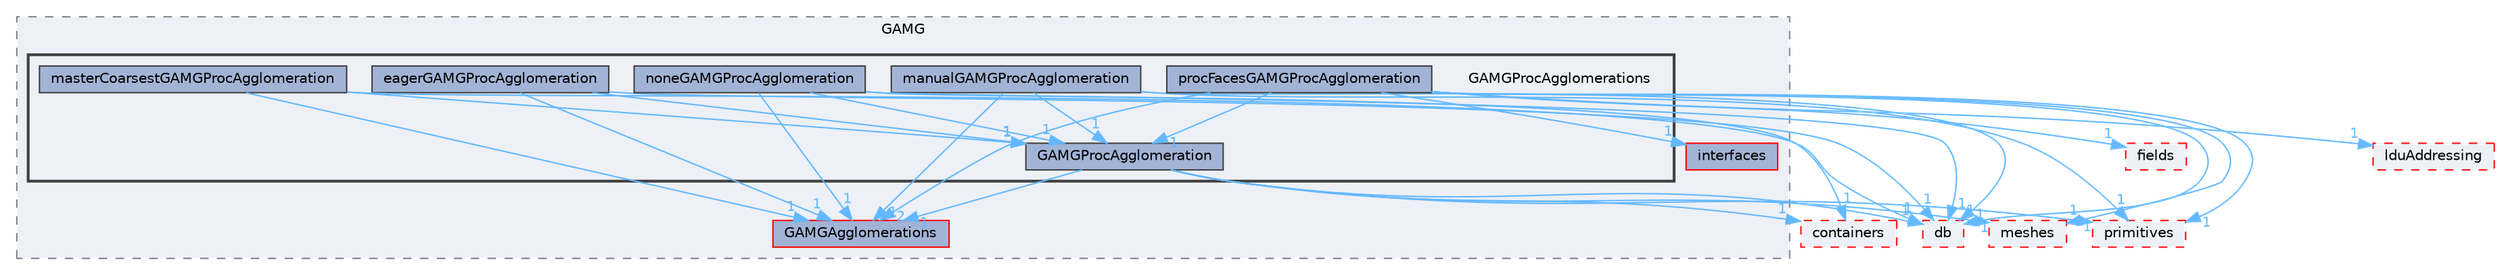 digraph "src/OpenFOAM/matrices/lduMatrix/solvers/GAMG/GAMGProcAgglomerations"
{
 // LATEX_PDF_SIZE
  bgcolor="transparent";
  edge [fontname=Helvetica,fontsize=10,labelfontname=Helvetica,labelfontsize=10];
  node [fontname=Helvetica,fontsize=10,shape=box,height=0.2,width=0.4];
  compound=true
  subgraph clusterdir_fd9be80e4ce10132ec26d36b30f21b7d {
    graph [ bgcolor="#edf0f7", pencolor="grey50", label="GAMG", fontname=Helvetica,fontsize=10 style="filled,dashed", URL="dir_fd9be80e4ce10132ec26d36b30f21b7d.html",tooltip=""]
  dir_a924fc5b9b02d4bfaf9b6fb6bcc671ab [label="GAMGAgglomerations", fillcolor="#a2b4d6", color="red", style="filled", URL="dir_a924fc5b9b02d4bfaf9b6fb6bcc671ab.html",tooltip=""];
  dir_354e0e3f4a321ccc8878de612aa38840 [label="interfaces", fillcolor="#a2b4d6", color="red", style="filled", URL="dir_354e0e3f4a321ccc8878de612aa38840.html",tooltip=""];
  subgraph clusterdir_e29b5ea92f1450a27f449a4b2bdeb476 {
    graph [ bgcolor="#edf0f7", pencolor="grey25", label="", fontname=Helvetica,fontsize=10 style="filled,bold", URL="dir_e29b5ea92f1450a27f449a4b2bdeb476.html",tooltip=""]
    dir_e29b5ea92f1450a27f449a4b2bdeb476 [shape=plaintext, label="GAMGProcAgglomerations"];
  dir_80e694b313299ad86ccb2f8452babd30 [label="eagerGAMGProcAgglomeration", fillcolor="#a2b4d6", color="grey25", style="filled", URL="dir_80e694b313299ad86ccb2f8452babd30.html",tooltip=""];
  dir_2b2cbd6f594ace38cc4e761ea843eebc [label="GAMGProcAgglomeration", fillcolor="#a2b4d6", color="grey25", style="filled", URL="dir_2b2cbd6f594ace38cc4e761ea843eebc.html",tooltip=""];
  dir_6c69053bb960fca8507553d6181abc67 [label="manualGAMGProcAgglomeration", fillcolor="#a2b4d6", color="grey25", style="filled", URL="dir_6c69053bb960fca8507553d6181abc67.html",tooltip=""];
  dir_d6f248b4c1a0ad671a6dcc60ee933c09 [label="masterCoarsestGAMGProcAgglomeration", fillcolor="#a2b4d6", color="grey25", style="filled", URL="dir_d6f248b4c1a0ad671a6dcc60ee933c09.html",tooltip=""];
  dir_3cc7eb5b4928a133f7d8cddf7473fb5e [label="noneGAMGProcAgglomeration", fillcolor="#a2b4d6", color="grey25", style="filled", URL="dir_3cc7eb5b4928a133f7d8cddf7473fb5e.html",tooltip=""];
  dir_4b0f685575ed0f5d8c2316ddb126b25b [label="procFacesGAMGProcAgglomeration", fillcolor="#a2b4d6", color="grey25", style="filled", URL="dir_4b0f685575ed0f5d8c2316ddb126b25b.html",tooltip=""];
  }
  }
  dir_19d0872053bde092be81d7fe3f56cbf7 [label="containers", fillcolor="#edf0f7", color="red", style="filled,dashed", URL="dir_19d0872053bde092be81d7fe3f56cbf7.html",tooltip=""];
  dir_3e50f45338116b169052b428016851aa [label="primitives", fillcolor="#edf0f7", color="red", style="filled,dashed", URL="dir_3e50f45338116b169052b428016851aa.html",tooltip=""];
  dir_63c634f7a7cfd679ac26c67fb30fc32f [label="db", fillcolor="#edf0f7", color="red", style="filled,dashed", URL="dir_63c634f7a7cfd679ac26c67fb30fc32f.html",tooltip=""];
  dir_aa2423979fb45fc41c393a5db370ab21 [label="meshes", fillcolor="#edf0f7", color="red", style="filled,dashed", URL="dir_aa2423979fb45fc41c393a5db370ab21.html",tooltip=""];
  dir_12547202c65033a69d4e18947f2fbe2a [label="lduAddressing", fillcolor="#edf0f7", color="red", style="filled,dashed", URL="dir_12547202c65033a69d4e18947f2fbe2a.html",tooltip=""];
  dir_962442b8f989d5529fab5e0f0e4ffb74 [label="fields", fillcolor="#edf0f7", color="red", style="filled,dashed", URL="dir_962442b8f989d5529fab5e0f0e4ffb74.html",tooltip=""];
  dir_80e694b313299ad86ccb2f8452babd30->dir_2b2cbd6f594ace38cc4e761ea843eebc [headlabel="1", labeldistance=1.5 headhref="dir_001095_001583.html" href="dir_001095_001583.html" color="steelblue1" fontcolor="steelblue1"];
  dir_80e694b313299ad86ccb2f8452babd30->dir_63c634f7a7cfd679ac26c67fb30fc32f [headlabel="1", labeldistance=1.5 headhref="dir_001095_000817.html" href="dir_001095_000817.html" color="steelblue1" fontcolor="steelblue1"];
  dir_80e694b313299ad86ccb2f8452babd30->dir_a924fc5b9b02d4bfaf9b6fb6bcc671ab [headlabel="1", labeldistance=1.5 headhref="dir_001095_001579.html" href="dir_001095_001579.html" color="steelblue1" fontcolor="steelblue1"];
  dir_2b2cbd6f594ace38cc4e761ea843eebc->dir_19d0872053bde092be81d7fe3f56cbf7 [headlabel="1", labeldistance=1.5 headhref="dir_001583_000669.html" href="dir_001583_000669.html" color="steelblue1" fontcolor="steelblue1"];
  dir_2b2cbd6f594ace38cc4e761ea843eebc->dir_3e50f45338116b169052b428016851aa [headlabel="1", labeldistance=1.5 headhref="dir_001583_003069.html" href="dir_001583_003069.html" color="steelblue1" fontcolor="steelblue1"];
  dir_2b2cbd6f594ace38cc4e761ea843eebc->dir_63c634f7a7cfd679ac26c67fb30fc32f [headlabel="1", labeldistance=1.5 headhref="dir_001583_000817.html" href="dir_001583_000817.html" color="steelblue1" fontcolor="steelblue1"];
  dir_2b2cbd6f594ace38cc4e761ea843eebc->dir_a924fc5b9b02d4bfaf9b6fb6bcc671ab [headlabel="1", labeldistance=1.5 headhref="dir_001583_001579.html" href="dir_001583_001579.html" color="steelblue1" fontcolor="steelblue1"];
  dir_2b2cbd6f594ace38cc4e761ea843eebc->dir_aa2423979fb45fc41c393a5db370ab21 [headlabel="1", labeldistance=1.5 headhref="dir_001583_002368.html" href="dir_001583_002368.html" color="steelblue1" fontcolor="steelblue1"];
  dir_6c69053bb960fca8507553d6181abc67->dir_2b2cbd6f594ace38cc4e761ea843eebc [headlabel="1", labeldistance=1.5 headhref="dir_002290_001583.html" href="dir_002290_001583.html" color="steelblue1" fontcolor="steelblue1"];
  dir_6c69053bb960fca8507553d6181abc67->dir_3e50f45338116b169052b428016851aa [headlabel="1", labeldistance=1.5 headhref="dir_002290_003069.html" href="dir_002290_003069.html" color="steelblue1" fontcolor="steelblue1"];
  dir_6c69053bb960fca8507553d6181abc67->dir_63c634f7a7cfd679ac26c67fb30fc32f [headlabel="1", labeldistance=1.5 headhref="dir_002290_000817.html" href="dir_002290_000817.html" color="steelblue1" fontcolor="steelblue1"];
  dir_6c69053bb960fca8507553d6181abc67->dir_a924fc5b9b02d4bfaf9b6fb6bcc671ab [headlabel="1", labeldistance=1.5 headhref="dir_002290_001579.html" href="dir_002290_001579.html" color="steelblue1" fontcolor="steelblue1"];
  dir_d6f248b4c1a0ad671a6dcc60ee933c09->dir_2b2cbd6f594ace38cc4e761ea843eebc [headlabel="1", labeldistance=1.5 headhref="dir_002327_001583.html" href="dir_002327_001583.html" color="steelblue1" fontcolor="steelblue1"];
  dir_d6f248b4c1a0ad671a6dcc60ee933c09->dir_63c634f7a7cfd679ac26c67fb30fc32f [headlabel="1", labeldistance=1.5 headhref="dir_002327_000817.html" href="dir_002327_000817.html" color="steelblue1" fontcolor="steelblue1"];
  dir_d6f248b4c1a0ad671a6dcc60ee933c09->dir_a924fc5b9b02d4bfaf9b6fb6bcc671ab [headlabel="1", labeldistance=1.5 headhref="dir_002327_001579.html" href="dir_002327_001579.html" color="steelblue1" fontcolor="steelblue1"];
  dir_3cc7eb5b4928a133f7d8cddf7473fb5e->dir_19d0872053bde092be81d7fe3f56cbf7 [headlabel="1", labeldistance=1.5 headhref="dir_002568_000669.html" href="dir_002568_000669.html" color="steelblue1" fontcolor="steelblue1"];
  dir_3cc7eb5b4928a133f7d8cddf7473fb5e->dir_2b2cbd6f594ace38cc4e761ea843eebc [headlabel="1", labeldistance=1.5 headhref="dir_002568_001583.html" href="dir_002568_001583.html" color="steelblue1" fontcolor="steelblue1"];
  dir_3cc7eb5b4928a133f7d8cddf7473fb5e->dir_63c634f7a7cfd679ac26c67fb30fc32f [headlabel="1", labeldistance=1.5 headhref="dir_002568_000817.html" href="dir_002568_000817.html" color="steelblue1" fontcolor="steelblue1"];
  dir_3cc7eb5b4928a133f7d8cddf7473fb5e->dir_a924fc5b9b02d4bfaf9b6fb6bcc671ab [headlabel="1", labeldistance=1.5 headhref="dir_002568_001579.html" href="dir_002568_001579.html" color="steelblue1" fontcolor="steelblue1"];
  dir_4b0f685575ed0f5d8c2316ddb126b25b->dir_12547202c65033a69d4e18947f2fbe2a [headlabel="1", labeldistance=1.5 headhref="dir_003100_002109.html" href="dir_003100_002109.html" color="steelblue1" fontcolor="steelblue1"];
  dir_4b0f685575ed0f5d8c2316ddb126b25b->dir_2b2cbd6f594ace38cc4e761ea843eebc [headlabel="1", labeldistance=1.5 headhref="dir_003100_001583.html" href="dir_003100_001583.html" color="steelblue1" fontcolor="steelblue1"];
  dir_4b0f685575ed0f5d8c2316ddb126b25b->dir_354e0e3f4a321ccc8878de612aa38840 [headlabel="1", labeldistance=1.5 headhref="dir_003100_001905.html" href="dir_003100_001905.html" color="steelblue1" fontcolor="steelblue1"];
  dir_4b0f685575ed0f5d8c2316ddb126b25b->dir_3e50f45338116b169052b428016851aa [headlabel="1", labeldistance=1.5 headhref="dir_003100_003069.html" href="dir_003100_003069.html" color="steelblue1" fontcolor="steelblue1"];
  dir_4b0f685575ed0f5d8c2316ddb126b25b->dir_63c634f7a7cfd679ac26c67fb30fc32f [headlabel="1", labeldistance=1.5 headhref="dir_003100_000817.html" href="dir_003100_000817.html" color="steelblue1" fontcolor="steelblue1"];
  dir_4b0f685575ed0f5d8c2316ddb126b25b->dir_962442b8f989d5529fab5e0f0e4ffb74 [headlabel="1", labeldistance=1.5 headhref="dir_003100_001335.html" href="dir_003100_001335.html" color="steelblue1" fontcolor="steelblue1"];
  dir_4b0f685575ed0f5d8c2316ddb126b25b->dir_a924fc5b9b02d4bfaf9b6fb6bcc671ab [headlabel="2", labeldistance=1.5 headhref="dir_003100_001579.html" href="dir_003100_001579.html" color="steelblue1" fontcolor="steelblue1"];
  dir_4b0f685575ed0f5d8c2316ddb126b25b->dir_aa2423979fb45fc41c393a5db370ab21 [headlabel="1", labeldistance=1.5 headhref="dir_003100_002368.html" href="dir_003100_002368.html" color="steelblue1" fontcolor="steelblue1"];
}
